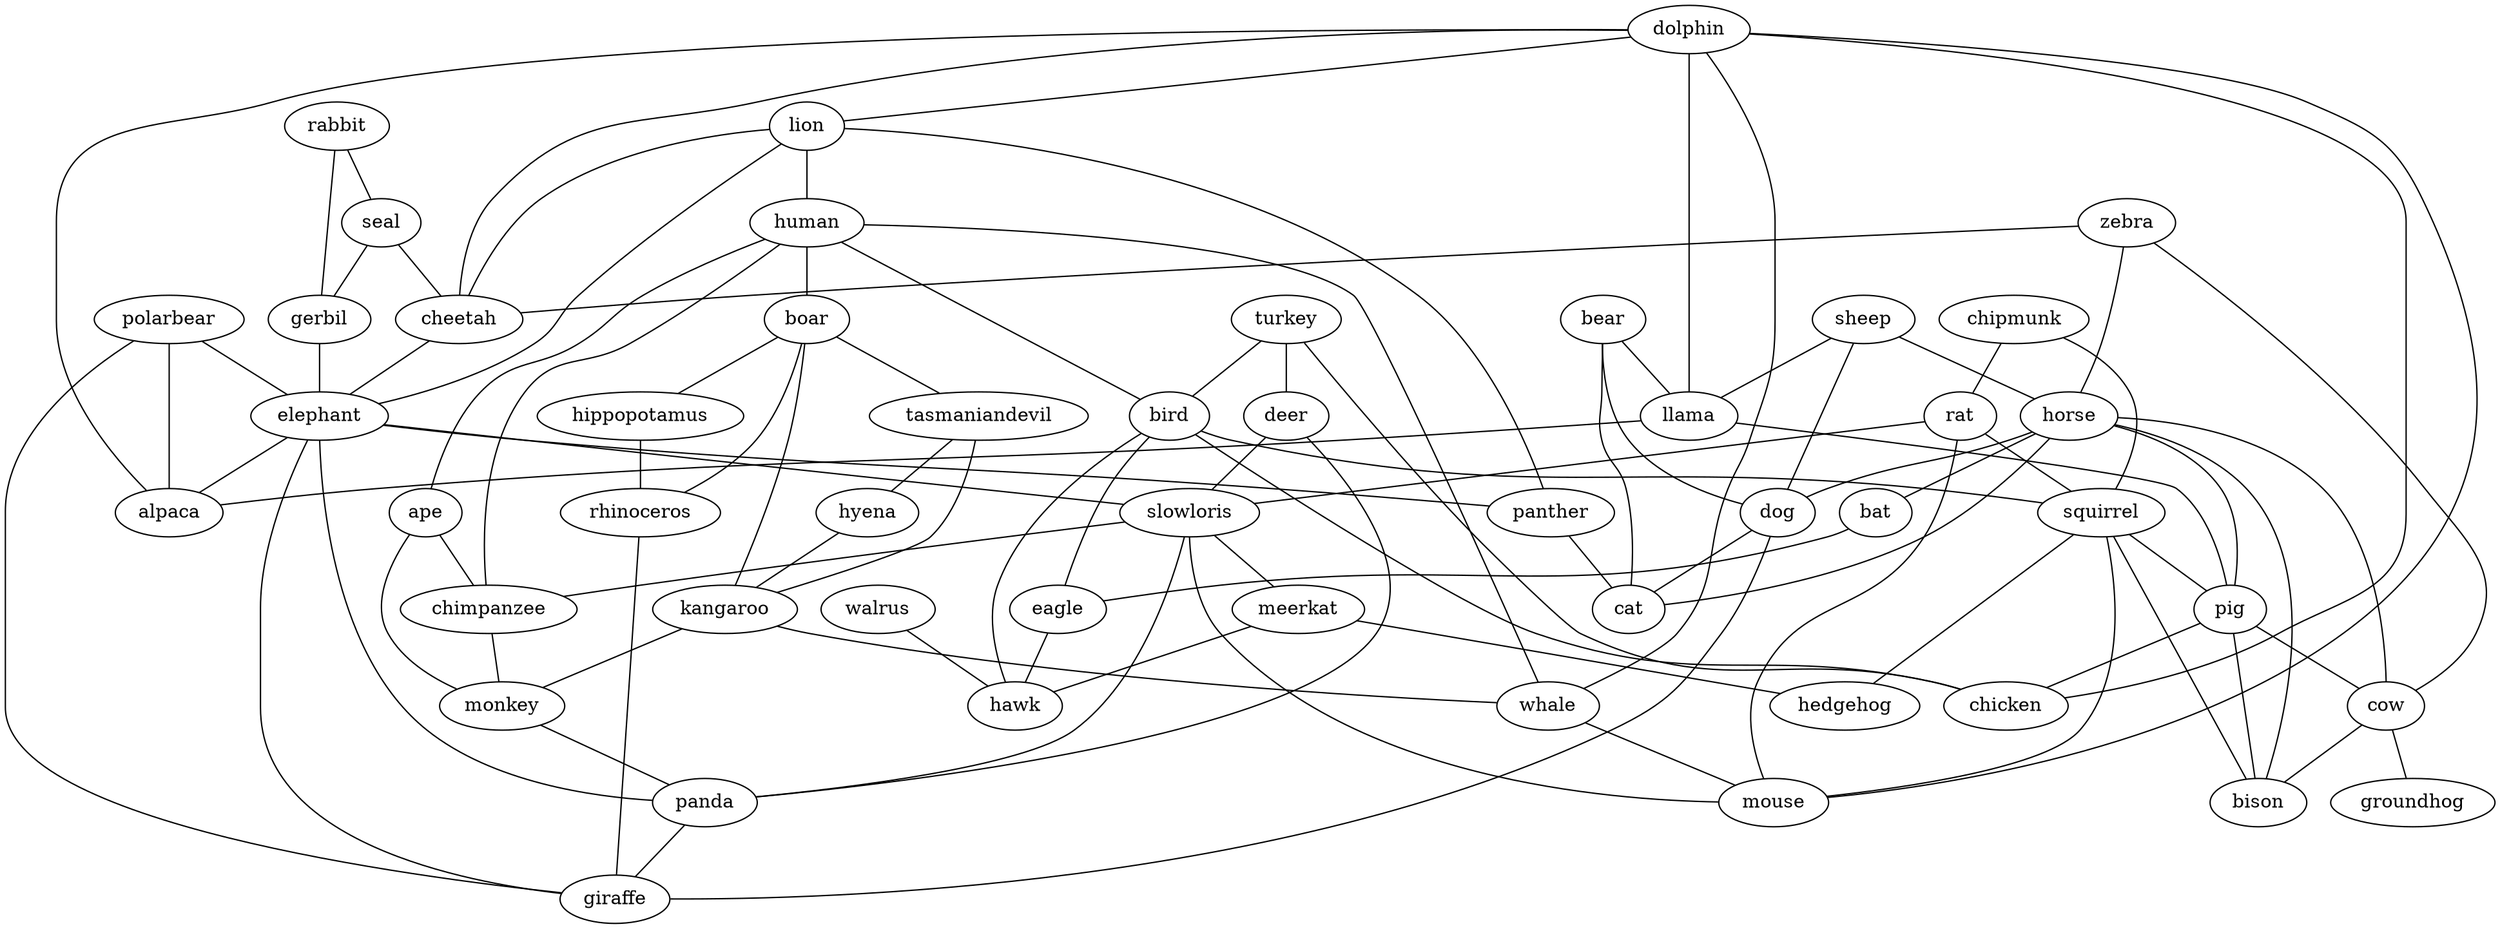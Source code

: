 strict graph G {
rabbit;
turkey;
dolphin;
deer;
lion;
zebra;
human;
seal;
boar;
hippopotamus;
tasmaniandevil;
hyena;
gerbil;
rhinoceros;
chipmunk;
cheetah;
ape;
bird;
rat;
polarbear;
sheep;
squirrel;
kangaroo;
elephant;
horse;
bear;
slowloris;
chimpanzee;
llama;
alpaca;
whale;
pig;
monkey;
bat;
cow;
groundhog;
panther;
dog;
cat;
panda;
chicken;
giraffe;
bison;
meerkat;
mouse;
walrus;
eagle;
hawk;
hedgehog;
rabbit -- seal  [weight=1];
rabbit -- gerbil  [weight=1];
turkey -- chicken  [weight=1];
turkey -- deer  [weight=1];
turkey -- bird  [weight=1];
dolphin -- alpaca  [weight=1];
dolphin -- lion  [weight=1];
dolphin -- llama  [weight=1];
dolphin -- cheetah  [weight=1];
dolphin -- chicken  [weight=1];
dolphin -- mouse  [weight=1];
dolphin -- whale  [weight=1];
deer -- slowloris  [weight=1];
deer -- panda  [weight=1];
lion -- panther  [weight=1];
lion -- human  [weight=1];
lion -- elephant  [weight=1];
lion -- cheetah  [weight=1];
zebra -- cheetah  [weight=1];
zebra -- horse  [weight=1];
zebra -- cow  [weight=1];
human -- chimpanzee  [weight=1];
human -- boar  [weight=1];
human -- whale  [weight=1];
human -- bird  [weight=1];
human -- ape  [weight=1];
seal -- cheetah  [weight=1];
seal -- gerbil  [weight=1];
boar -- tasmaniandevil  [weight=1];
boar -- kangaroo  [weight=1];
boar -- rhinoceros  [weight=1];
boar -- hippopotamus  [weight=1];
hippopotamus -- rhinoceros  [weight=1];
tasmaniandevil -- hyena  [weight=1];
tasmaniandevil -- kangaroo  [weight=1];
hyena -- kangaroo  [weight=1];
gerbil -- elephant  [weight=1];
rhinoceros -- giraffe  [weight=1];
chipmunk -- rat  [weight=1];
chipmunk -- squirrel  [weight=1];
cheetah -- elephant  [weight=1];
ape -- monkey  [weight=1];
ape -- chimpanzee  [weight=1];
bird -- eagle  [weight=1];
bird -- squirrel  [weight=1];
bird -- chicken  [weight=1];
bird -- hawk  [weight=1];
rat -- mouse  [weight=1];
rat -- slowloris  [weight=1];
rat -- squirrel  [weight=1];
polarbear -- giraffe  [weight=1];
polarbear -- alpaca  [weight=1];
polarbear -- elephant  [weight=1];
sheep -- horse  [weight=1];
sheep -- llama  [weight=1];
sheep -- dog  [weight=1];
squirrel -- pig  [weight=1];
squirrel -- bison  [weight=1];
squirrel -- mouse  [weight=1];
squirrel -- hedgehog  [weight=1];
kangaroo -- monkey  [weight=1];
kangaroo -- whale  [weight=1];
elephant -- slowloris  [weight=1];
elephant -- alpaca  [weight=1];
elephant -- panther  [weight=1];
elephant -- giraffe  [weight=1];
elephant -- panda  [weight=1];
horse -- bat  [weight=1];
horse -- pig  [weight=1];
horse -- cow  [weight=1];
horse -- dog  [weight=1];
horse -- bison  [weight=1];
horse -- cat  [weight=1];
bear -- llama  [weight=1];
bear -- dog  [weight=1];
bear -- cat  [weight=1];
slowloris -- chimpanzee  [weight=1];
slowloris -- panda  [weight=1];
slowloris -- mouse  [weight=1];
slowloris -- meerkat  [weight=1];
chimpanzee -- monkey  [weight=1];
llama -- alpaca  [weight=1];
llama -- pig  [weight=1];
whale -- mouse  [weight=1];
pig -- cow  [weight=1];
pig -- bison  [weight=1];
pig -- chicken  [weight=1];
monkey -- panda  [weight=1];
bat -- eagle  [weight=1];
cow -- bison  [weight=1];
cow -- groundhog  [weight=1];
panther -- cat  [weight=1];
dog -- cat  [weight=1];
dog -- giraffe  [weight=1];
panda -- giraffe  [weight=1];
meerkat -- hawk  [weight=1];
meerkat -- hedgehog  [weight=1];
walrus -- hawk  [weight=1];
eagle -- hawk  [weight=1];
}
